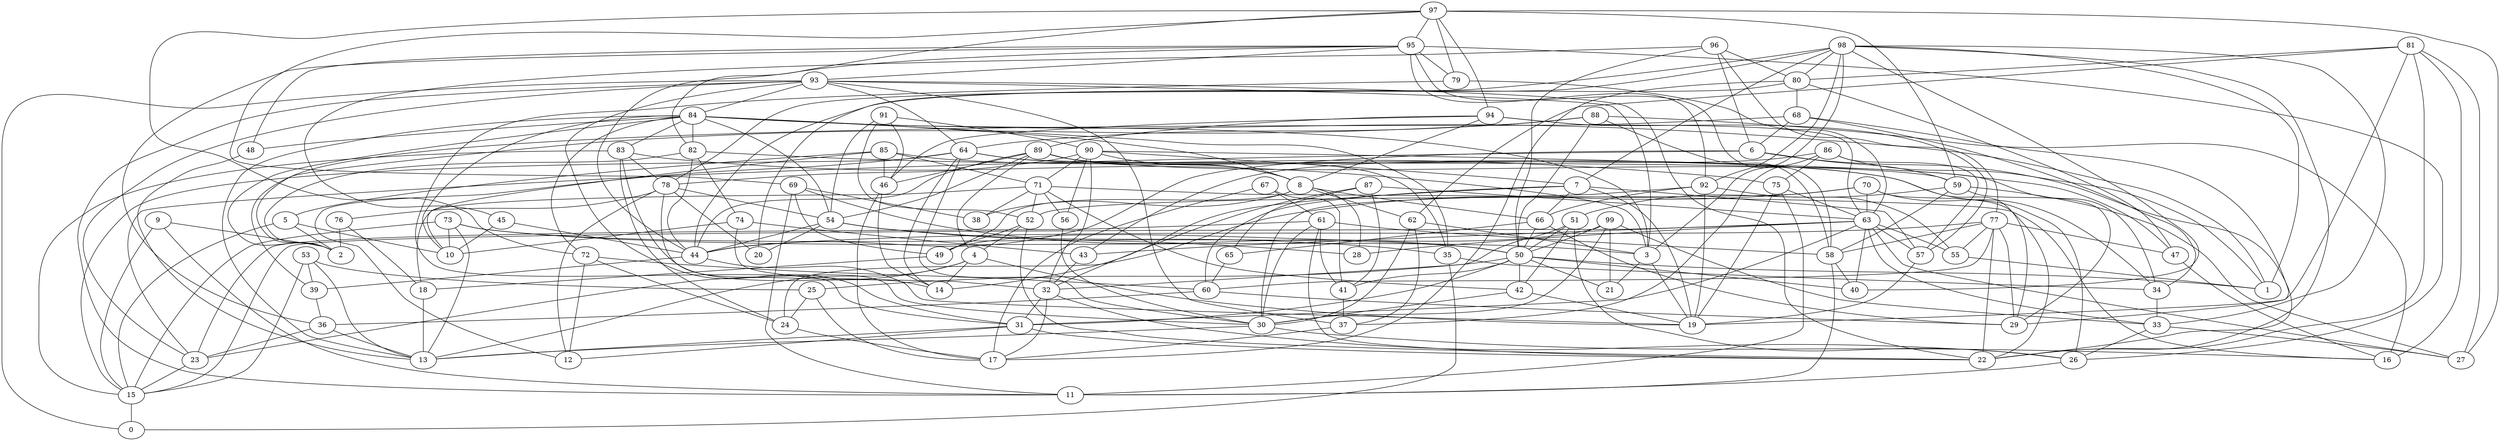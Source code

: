 digraph GG_graph {

subgraph G_graph {
edge [color = black]
"4" -> "23" [dir = none]
"4" -> "14" [dir = none]
"4" -> "13" [dir = none]
"4" -> "19" [dir = none]
"74" -> "32" [dir = none]
"74" -> "10" [dir = none]
"74" -> "43" [dir = none]
"36" -> "13" [dir = none]
"36" -> "23" [dir = none]
"86" -> "75" [dir = none]
"86" -> "43" [dir = none]
"86" -> "37" [dir = none]
"86" -> "1" [dir = none]
"86" -> "57" [dir = none]
"83" -> "3" [dir = none]
"83" -> "24" [dir = none]
"83" -> "78" [dir = none]
"83" -> "14" [dir = none]
"83" -> "15" [dir = none]
"15" -> "0" [dir = none]
"93" -> "64" [dir = none]
"93" -> "31" [dir = none]
"93" -> "3" [dir = none]
"93" -> "22" [dir = none]
"93" -> "23" [dir = none]
"93" -> "11" [dir = none]
"93" -> "84" [dir = none]
"93" -> "37" [dir = none]
"93" -> "0" [dir = none]
"53" -> "39" [dir = none]
"53" -> "25" [dir = none]
"53" -> "13" [dir = none]
"53" -> "15" [dir = none]
"82" -> "74" [dir = none]
"82" -> "75" [dir = none]
"82" -> "2" [dir = none]
"82" -> "44" [dir = none]
"5" -> "2" [dir = none]
"5" -> "10" [dir = none]
"5" -> "15" [dir = none]
"9" -> "11" [dir = none]
"9" -> "15" [dir = none]
"9" -> "2" [dir = none]
"39" -> "36" [dir = none]
"54" -> "28" [dir = none]
"54" -> "44" [dir = none]
"54" -> "20" [dir = none]
"54" -> "35" [dir = none]
"37" -> "17" [dir = none]
"46" -> "14" [dir = none]
"46" -> "17" [dir = none]
"91" -> "90" [dir = none]
"91" -> "52" [dir = none]
"91" -> "54" [dir = none]
"91" -> "46" [dir = none]
"34" -> "33" [dir = none]
"24" -> "17" [dir = none]
"32" -> "17" [dir = none]
"32" -> "31" [dir = none]
"32" -> "26" [dir = none]
"68" -> "29" [dir = none]
"68" -> "6" [dir = none]
"68" -> "34" [dir = none]
"68" -> "39" [dir = none]
"51" -> "42" [dir = none]
"51" -> "32" [dir = none]
"51" -> "50" [dir = none]
"51" -> "26" [dir = none]
"88" -> "2" [dir = none]
"88" -> "50" [dir = none]
"88" -> "58" [dir = none]
"88" -> "64" [dir = none]
"88" -> "16" [dir = none]
"41" -> "37" [dir = none]
"25" -> "24" [dir = none]
"25" -> "17" [dir = none]
"80" -> "68" [dir = none]
"80" -> "44" [dir = none]
"80" -> "17" [dir = none]
"80" -> "47" [dir = none]
"76" -> "18" [dir = none]
"76" -> "2" [dir = none]
"48" -> "13" [dir = none]
"97" -> "27" [dir = none]
"97" -> "82" [dir = none]
"97" -> "94" [dir = none]
"97" -> "79" [dir = none]
"97" -> "95" [dir = none]
"97" -> "59" [dir = none]
"97" -> "72" [dir = none]
"97" -> "69" [dir = none]
"71" -> "18" [dir = none]
"71" -> "38" [dir = none]
"71" -> "56" [dir = none]
"71" -> "52" [dir = none]
"71" -> "42" [dir = none]
"71" -> "16" [dir = none]
"92" -> "19" [dir = none]
"92" -> "66" [dir = none]
"92" -> "30" [dir = none]
"92" -> "55" [dir = none]
"94" -> "57" [dir = none]
"94" -> "63" [dir = none]
"94" -> "89" [dir = none]
"94" -> "46" [dir = none]
"94" -> "8" [dir = none]
"85" -> "46" [dir = none]
"85" -> "10" [dir = none]
"85" -> "5" [dir = none]
"85" -> "71" [dir = none]
"85" -> "26" [dir = none]
"79" -> "31" [dir = none]
"79" -> "63" [dir = none]
"56" -> "30" [dir = none]
"99" -> "33" [dir = none]
"99" -> "49" [dir = none]
"99" -> "50" [dir = none]
"99" -> "30" [dir = none]
"99" -> "21" [dir = none]
"62" -> "30" [dir = none]
"62" -> "37" [dir = none]
"62" -> "3" [dir = none]
"55" -> "1" [dir = none]
"3" -> "21" [dir = none]
"3" -> "19" [dir = none]
"23" -> "15" [dir = none]
"73" -> "15" [dir = none]
"73" -> "10" [dir = none]
"73" -> "13" [dir = none]
"73" -> "50" [dir = none]
"73" -> "3" [dir = none]
"18" -> "13" [dir = none]
"42" -> "30" [dir = none]
"42" -> "19" [dir = none]
"49" -> "18" [dir = none]
"67" -> "17" [dir = none]
"67" -> "61" [dir = none]
"67" -> "41" [dir = none]
"59" -> "29" [dir = none]
"59" -> "27" [dir = none]
"59" -> "51" [dir = none]
"59" -> "58" [dir = none]
"50" -> "40" [dir = none]
"50" -> "25" [dir = none]
"50" -> "41" [dir = none]
"50" -> "42" [dir = none]
"50" -> "31" [dir = none]
"50" -> "1" [dir = none]
"50" -> "21" [dir = none]
"64" -> "12" [dir = none]
"64" -> "15" [dir = none]
"64" -> "29" [dir = none]
"64" -> "14" [dir = none]
"64" -> "30" [dir = none]
"64" -> "59" [dir = none]
"63" -> "43" [dir = none]
"63" -> "57" [dir = none]
"63" -> "33" [dir = none]
"63" -> "55" [dir = none]
"63" -> "28" [dir = none]
"63" -> "27" [dir = none]
"63" -> "31" [dir = none]
"63" -> "15" [dir = none]
"63" -> "40" [dir = none]
"96" -> "45" [dir = none]
"96" -> "80" [dir = none]
"96" -> "6" [dir = none]
"96" -> "77" [dir = none]
"96" -> "50" [dir = none]
"47" -> "16" [dir = none]
"43" -> "32" [dir = none]
"77" -> "60" [dir = none]
"77" -> "44" [dir = none]
"77" -> "22" [dir = none]
"77" -> "29" [dir = none]
"77" -> "55" [dir = none]
"77" -> "47" [dir = none]
"77" -> "58" [dir = none]
"66" -> "50" [dir = none]
"66" -> "29" [dir = none]
"66" -> "65" [dir = none]
"70" -> "24" [dir = none]
"70" -> "63" [dir = none]
"70" -> "22" [dir = none]
"70" -> "52" [dir = none]
"70" -> "34" [dir = none]
"60" -> "36" [dir = none]
"60" -> "29" [dir = none]
"61" -> "41" [dir = none]
"61" -> "22" [dir = none]
"61" -> "30" [dir = none]
"61" -> "23" [dir = none]
"61" -> "58" [dir = none]
"35" -> "0" [dir = none]
"35" -> "34" [dir = none]
"8" -> "28" [dir = none]
"8" -> "49" [dir = none]
"8" -> "66" [dir = none]
"8" -> "62" [dir = none]
"8" -> "38" [dir = none]
"87" -> "65" [dir = none]
"87" -> "32" [dir = none]
"87" -> "41" [dir = none]
"87" -> "63" [dir = none]
"45" -> "10" [dir = none]
"45" -> "44" [dir = none]
"31" -> "22" [dir = none]
"31" -> "13" [dir = none]
"31" -> "12" [dir = none]
"57" -> "19" [dir = none]
"90" -> "34" [dir = none]
"90" -> "8" [dir = none]
"90" -> "32" [dir = none]
"90" -> "7" [dir = none]
"90" -> "71" [dir = none]
"90" -> "78" [dir = none]
"90" -> "56" [dir = none]
"6" -> "59" [dir = none]
"6" -> "44" [dir = none]
"6" -> "22" [dir = none]
"6" -> "23" [dir = none]
"33" -> "27" [dir = none]
"33" -> "26" [dir = none]
"44" -> "39" [dir = none]
"44" -> "19" [dir = none]
"75" -> "19" [dir = none]
"75" -> "63" [dir = none]
"75" -> "11" [dir = none]
"98" -> "22" [dir = none]
"98" -> "80" [dir = none]
"98" -> "7" [dir = none]
"98" -> "33" [dir = none]
"98" -> "1" [dir = none]
"98" -> "3" [dir = none]
"98" -> "20" [dir = none]
"98" -> "92" [dir = none]
"98" -> "40" [dir = none]
"98" -> "78" [dir = none]
"89" -> "47" [dir = none]
"89" -> "4" [dir = none]
"89" -> "35" [dir = none]
"89" -> "54" [dir = none]
"89" -> "44" [dir = none]
"89" -> "8" [dir = none]
"89" -> "46" [dir = none]
"81" -> "16" [dir = none]
"81" -> "19" [dir = none]
"81" -> "22" [dir = none]
"81" -> "62" [dir = none]
"81" -> "27" [dir = none]
"81" -> "80" [dir = none]
"69" -> "49" [dir = none]
"69" -> "38" [dir = none]
"69" -> "50" [dir = none]
"69" -> "11" [dir = none]
"95" -> "36" [dir = none]
"95" -> "79" [dir = none]
"95" -> "48" [dir = none]
"95" -> "26" [dir = none]
"95" -> "93" [dir = none]
"95" -> "58" [dir = none]
"95" -> "92" [dir = none]
"95" -> "44" [dir = none]
"72" -> "60" [dir = none]
"72" -> "12" [dir = none]
"72" -> "24" [dir = none]
"7" -> "66" [dir = none]
"7" -> "19" [dir = none]
"7" -> "60" [dir = none]
"7" -> "14" [dir = none]
"7" -> "57" [dir = none]
"65" -> "60" [dir = none]
"30" -> "13" [dir = none]
"30" -> "16" [dir = none]
"58" -> "40" [dir = none]
"58" -> "11" [dir = none]
"84" -> "72" [dir = none]
"84" -> "54" [dir = none]
"84" -> "82" [dir = none]
"84" -> "13" [dir = none]
"84" -> "83" [dir = none]
"84" -> "3" [dir = none]
"84" -> "1" [dir = none]
"84" -> "8" [dir = none]
"84" -> "35" [dir = none]
"84" -> "2" [dir = none]
"84" -> "48" [dir = none]
"84" -> "10" [dir = none]
"78" -> "76" [dir = none]
"78" -> "12" [dir = none]
"78" -> "30" [dir = none]
"78" -> "54" [dir = none]
"78" -> "20" [dir = none]
"26" -> "11" [dir = none]
"52" -> "4" [dir = none]
"52" -> "49" [dir = none]
"52" -> "22" [dir = none]
}

}
